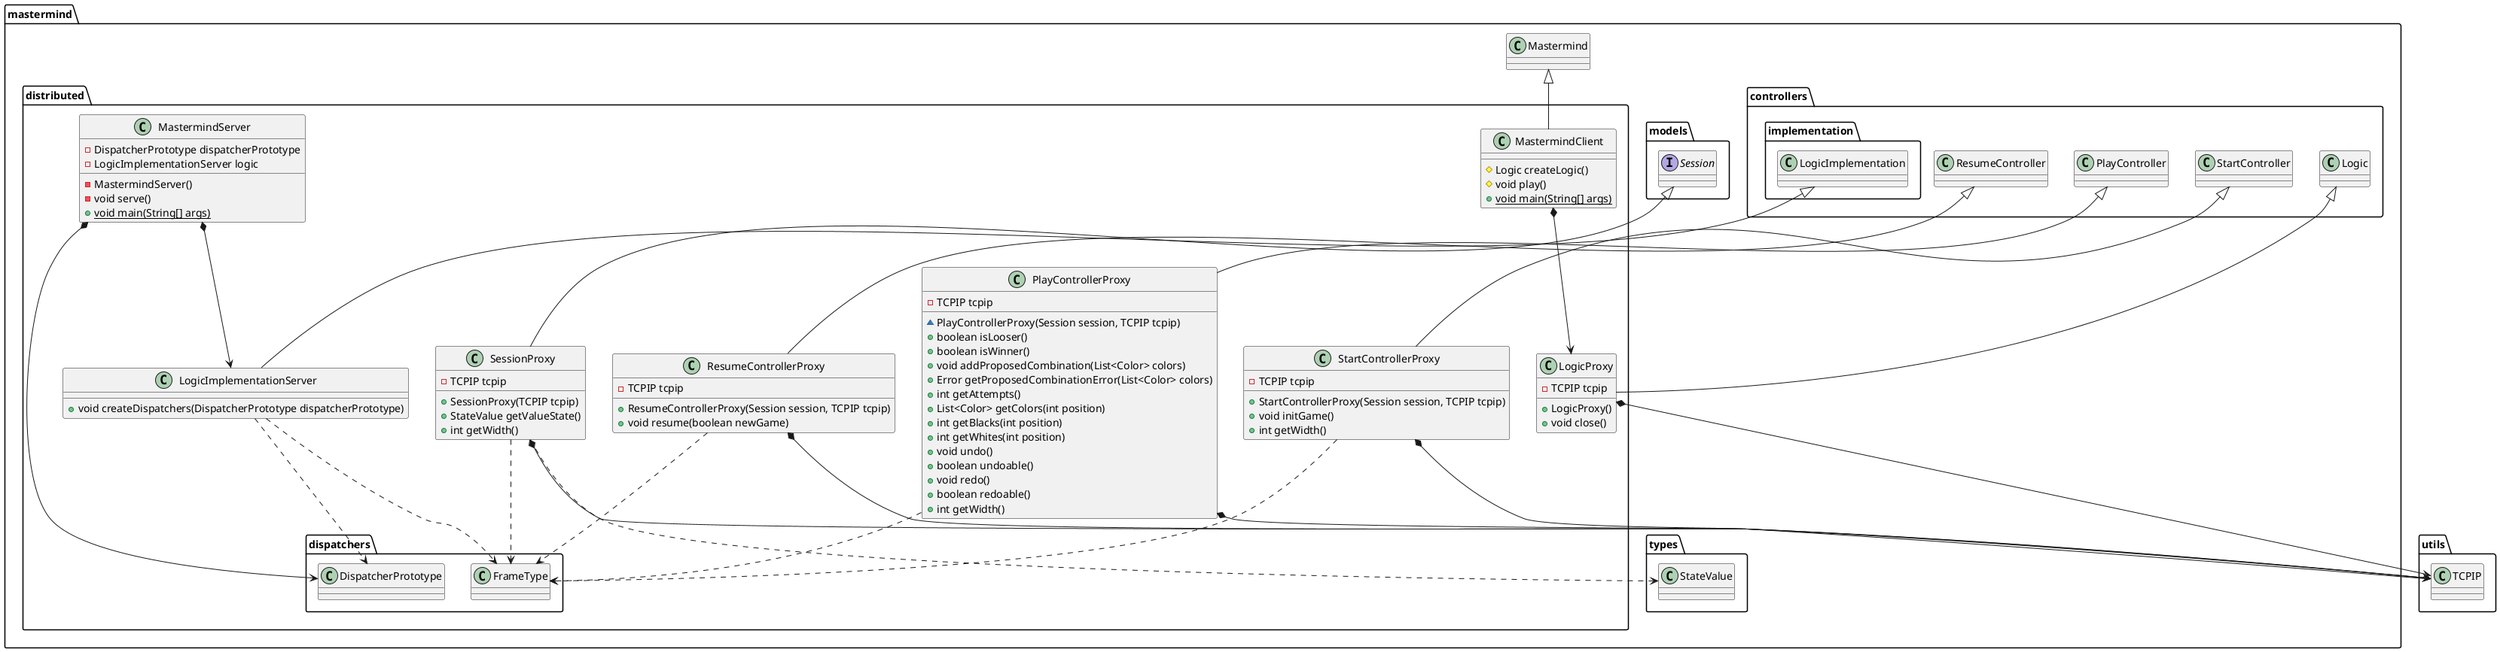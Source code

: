 @startuml

class mastermind.distributed.LogicImplementationServer [[java:jprieto.mastermind.distributed.LogicImplementationServer]] {
	+void createDispatchers(DispatcherPrototype dispatcherPrototype)
}
mastermind.controllers.implementation.LogicImplementation <|-- mastermind.distributed.LogicImplementationServer
mastermind.distributed.LogicImplementationServer ..> mastermind.distributed.dispatchers.DispatcherPrototype
mastermind.distributed.LogicImplementationServer ..> mastermind.distributed.dispatchers.FrameType

class mastermind.distributed.LogicProxy [[java:jprieto.mastermind.distributed.LogicProxy]] {
	-TCPIP tcpip
	+LogicProxy()
	+void close()
}
mastermind.controllers.Logic <|-- mastermind.distributed.LogicProxy
mastermind.distributed.LogicProxy *-down-> utils.TCPIP

class mastermind.distributed.MastermindClient [[java:jprieto.mastermind.distributed.MastermindClient]] {
	#Logic createLogic()
	#void play()
	+{static}void main(String[] args)
}
mastermind.Mastermind <|-- mastermind.distributed.MastermindClient
mastermind.distributed.MastermindClient *-down-> mastermind.distributed.LogicProxy

class mastermind.distributed.MastermindServer [[java:jprieto.mastermind.distributed.MastermindServer]] {
	-DispatcherPrototype dispatcherPrototype
	-LogicImplementationServer logic
	-MastermindServer()
	-void serve()
	+{static}void main(String[] args)
}
mastermind.distributed.MastermindServer *-down-> mastermind.distributed.LogicImplementationServer
mastermind.distributed.MastermindServer *-down-> mastermind.distributed.dispatchers.DispatcherPrototype

class mastermind.distributed.PlayControllerProxy [[java:jprieto.mastermind.distributed.PlayControllerProxy]] {
	-TCPIP tcpip
	~PlayControllerProxy(Session session, TCPIP tcpip)
	+boolean isLooser()
	+boolean isWinner()
	+void addProposedCombination(List<Color> colors)
	+Error getProposedCombinationError(List<Color> colors)
	+int getAttempts()
	+List<Color> getColors(int position)
	+int getBlacks(int position)
	+int getWhites(int position)
	+void undo()
	+boolean undoable()
	+void redo()
	+boolean redoable()
	+int getWidth()
}
mastermind.controllers.PlayController <|-- mastermind.distributed.PlayControllerProxy
mastermind.distributed.PlayControllerProxy *-down-> utils.TCPIP
mastermind.distributed.PlayControllerProxy ..> mastermind.distributed.dispatchers.FrameType

class mastermind.distributed.ResumeControllerProxy [[java:jprieto.mastermind.distributed.ResumeControllerProxy]] {
	-TCPIP tcpip
	+ResumeControllerProxy(Session session, TCPIP tcpip)
	+void resume(boolean newGame)
}
mastermind.controllers.ResumeController <|-- mastermind.distributed.ResumeControllerProxy
mastermind.distributed.ResumeControllerProxy *-down-> utils.TCPIP
mastermind.distributed.ResumeControllerProxy ..> mastermind.distributed.dispatchers.FrameType

class mastermind.distributed.SessionProxy [[java:jprieto.mastermind.distributed.SessionProxy]] {
	-TCPIP tcpip
	+SessionProxy(TCPIP tcpip)
	+StateValue getValueState()
	+int getWidth()
}
interface mastermind.models.Session [[java:jprieto.mastermind.models.Session]] {
}
mastermind.models.Session <|-- mastermind.distributed.SessionProxy
mastermind.distributed.SessionProxy *-down-> utils.TCPIP
mastermind.distributed.SessionProxy ..> mastermind.distributed.dispatchers.FrameType
mastermind.distributed.SessionProxy ..> mastermind.types.StateValue


class mastermind.distributed.StartControllerProxy [[java:jprieto.mastermind.distributed.StartControllerProxy]] {
	-TCPIP tcpip
	+StartControllerProxy(Session session, TCPIP tcpip)
	+void initGame()
	+int getWidth()
}
mastermind.controllers.StartController <|-- mastermind.distributed.StartControllerProxy
mastermind.distributed.StartControllerProxy *-down-> utils.TCPIP
mastermind.distributed.StartControllerProxy ..> mastermind.distributed.dispatchers.FrameType


@enduml